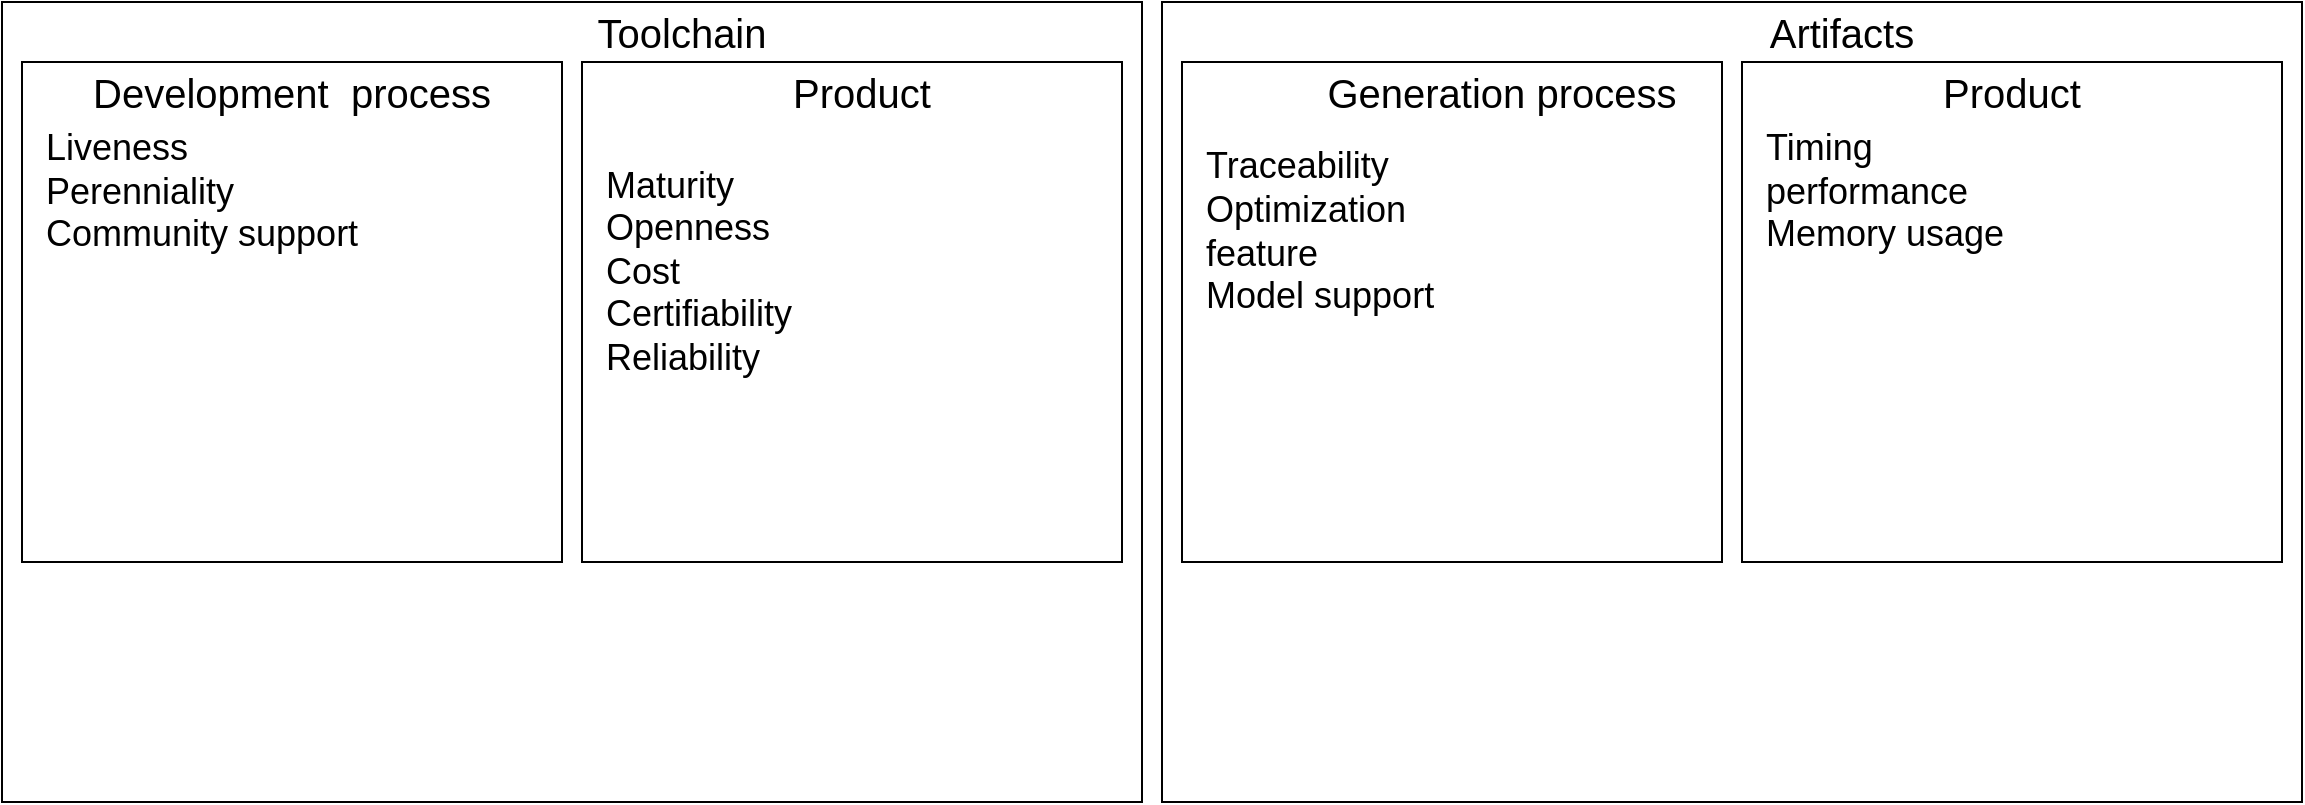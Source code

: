 <mxfile version="27.0.6">
  <diagram name="Page-1" id="4uCzs1a2pAy22MeJjbTX">
    <mxGraphModel dx="1678" dy="884" grid="1" gridSize="10" guides="1" tooltips="1" connect="1" arrows="1" fold="1" page="1" pageScale="1" pageWidth="3300" pageHeight="4681" math="0" shadow="0">
      <root>
        <mxCell id="0" />
        <mxCell id="1" parent="0" />
        <mxCell id="bxKFUoJIUqutIl5XHbVQ-12" value="" style="rounded=0;whiteSpace=wrap;html=1;" vertex="1" parent="1">
          <mxGeometry x="620" y="40" width="570" height="400" as="geometry" />
        </mxCell>
        <mxCell id="bxKFUoJIUqutIl5XHbVQ-24" value="" style="rounded=0;whiteSpace=wrap;html=1;" vertex="1" parent="1">
          <mxGeometry x="910" y="70" width="270" height="250" as="geometry" />
        </mxCell>
        <mxCell id="bxKFUoJIUqutIl5XHbVQ-1" value="" style="rounded=0;whiteSpace=wrap;html=1;" vertex="1" parent="1">
          <mxGeometry x="40" y="40" width="570" height="400" as="geometry" />
        </mxCell>
        <mxCell id="bxKFUoJIUqutIl5XHbVQ-3" value="Toolchain" style="text;html=1;align=center;verticalAlign=middle;whiteSpace=wrap;rounded=0;fontSize=20;" vertex="1" parent="1">
          <mxGeometry x="350" y="40" width="60" height="30" as="geometry" />
        </mxCell>
        <mxCell id="bxKFUoJIUqutIl5XHbVQ-8" value="" style="rounded=0;whiteSpace=wrap;html=1;" vertex="1" parent="1">
          <mxGeometry x="50" y="70" width="270" height="250" as="geometry" />
        </mxCell>
        <mxCell id="bxKFUoJIUqutIl5XHbVQ-9" value="" style="rounded=0;whiteSpace=wrap;html=1;" vertex="1" parent="1">
          <mxGeometry x="330" y="70" width="270" height="250" as="geometry" />
        </mxCell>
        <mxCell id="bxKFUoJIUqutIl5XHbVQ-10" value="Development&amp;nbsp; process" style="text;html=1;align=center;verticalAlign=middle;whiteSpace=wrap;rounded=0;fontSize=20;" vertex="1" parent="1">
          <mxGeometry x="50" y="70" width="270" height="30" as="geometry" />
        </mxCell>
        <mxCell id="bxKFUoJIUqutIl5XHbVQ-11" value="Product" style="text;html=1;align=center;verticalAlign=middle;whiteSpace=wrap;rounded=0;fontSize=20;" vertex="1" parent="1">
          <mxGeometry x="440" y="70" width="60" height="30" as="geometry" />
        </mxCell>
        <mxCell id="bxKFUoJIUqutIl5XHbVQ-13" value="Artifacts" style="text;html=1;align=center;verticalAlign=middle;whiteSpace=wrap;rounded=0;fontSize=20;" vertex="1" parent="1">
          <mxGeometry x="930" y="40" width="60" height="30" as="geometry" />
        </mxCell>
        <mxCell id="bxKFUoJIUqutIl5XHbVQ-14" value="" style="rounded=0;whiteSpace=wrap;html=1;" vertex="1" parent="1">
          <mxGeometry x="630" y="70" width="270" height="250" as="geometry" />
        </mxCell>
        <mxCell id="bxKFUoJIUqutIl5XHbVQ-16" value="Generation process" style="text;html=1;align=center;verticalAlign=middle;whiteSpace=wrap;rounded=0;fontSize=20;" vertex="1" parent="1">
          <mxGeometry x="685" y="70" width="210" height="30" as="geometry" />
        </mxCell>
        <mxCell id="bxKFUoJIUqutIl5XHbVQ-17" value="Product" style="text;html=1;align=center;verticalAlign=middle;whiteSpace=wrap;rounded=0;fontSize=20;" vertex="1" parent="1">
          <mxGeometry x="910" y="70" width="270" height="30" as="geometry" />
        </mxCell>
        <mxCell id="bxKFUoJIUqutIl5XHbVQ-19" value="Liveness&lt;div&gt;Perenniality&lt;/div&gt;&lt;div&gt;Community support&lt;/div&gt;" style="text;html=1;align=left;verticalAlign=middle;whiteSpace=wrap;rounded=0;fontSize=18;" vertex="1" parent="1">
          <mxGeometry x="60" y="120" width="160" height="30" as="geometry" />
        </mxCell>
        <mxCell id="bxKFUoJIUqutIl5XHbVQ-20" value="Maturity&lt;div&gt;Openness&lt;/div&gt;&lt;div&gt;Cost&lt;/div&gt;&lt;div&gt;Certifiability&lt;/div&gt;&lt;div&gt;Reliability&lt;/div&gt;" style="text;html=1;align=left;verticalAlign=middle;whiteSpace=wrap;rounded=0;fontSize=18;" vertex="1" parent="1">
          <mxGeometry x="340" y="120" width="160" height="110" as="geometry" />
        </mxCell>
        <mxCell id="bxKFUoJIUqutIl5XHbVQ-21" value="Traceability&lt;div&gt;Optimization feature&lt;/div&gt;&lt;div&gt;Model support&lt;/div&gt;" style="text;html=1;align=left;verticalAlign=middle;whiteSpace=wrap;rounded=0;fontSize=18;" vertex="1" parent="1">
          <mxGeometry x="640" y="110" width="160" height="90" as="geometry" />
        </mxCell>
        <mxCell id="bxKFUoJIUqutIl5XHbVQ-26" value="&lt;div&gt;Timing performance&lt;/div&gt;Memory usage" style="text;html=1;align=left;verticalAlign=middle;whiteSpace=wrap;rounded=0;fontSize=18;" vertex="1" parent="1">
          <mxGeometry x="920" y="120" width="160" height="30" as="geometry" />
        </mxCell>
      </root>
    </mxGraphModel>
  </diagram>
</mxfile>
